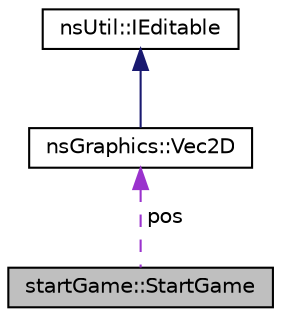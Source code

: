 digraph "startGame::StartGame"
{
 // LATEX_PDF_SIZE
  edge [fontname="Helvetica",fontsize="10",labelfontname="Helvetica",labelfontsize="10"];
  node [fontname="Helvetica",fontsize="10",shape=record];
  Node1 [label="startGame::StartGame",height=0.2,width=0.4,color="black", fillcolor="grey75", style="filled", fontcolor="black",tooltip="Structure du départ de la partie."];
  Node2 -> Node1 [dir="back",color="darkorchid3",fontsize="10",style="dashed",label=" pos" ,fontname="Helvetica"];
  Node2 [label="nsGraphics::Vec2D",height=0.2,width=0.4,color="black", fillcolor="white", style="filled",URL="$classns_graphics_1_1_vec2_d.html",tooltip="Classe représentant un vecteur deux-dimensionnel."];
  Node3 -> Node2 [dir="back",color="midnightblue",fontsize="10",style="solid",fontname="Helvetica"];
  Node3 [label="nsUtil::IEditable",height=0.2,width=0.4,color="black", fillcolor="white", style="filled",URL="$classns_util_1_1_i_editable.html",tooltip="Interface pour un objet injectable."];
}
